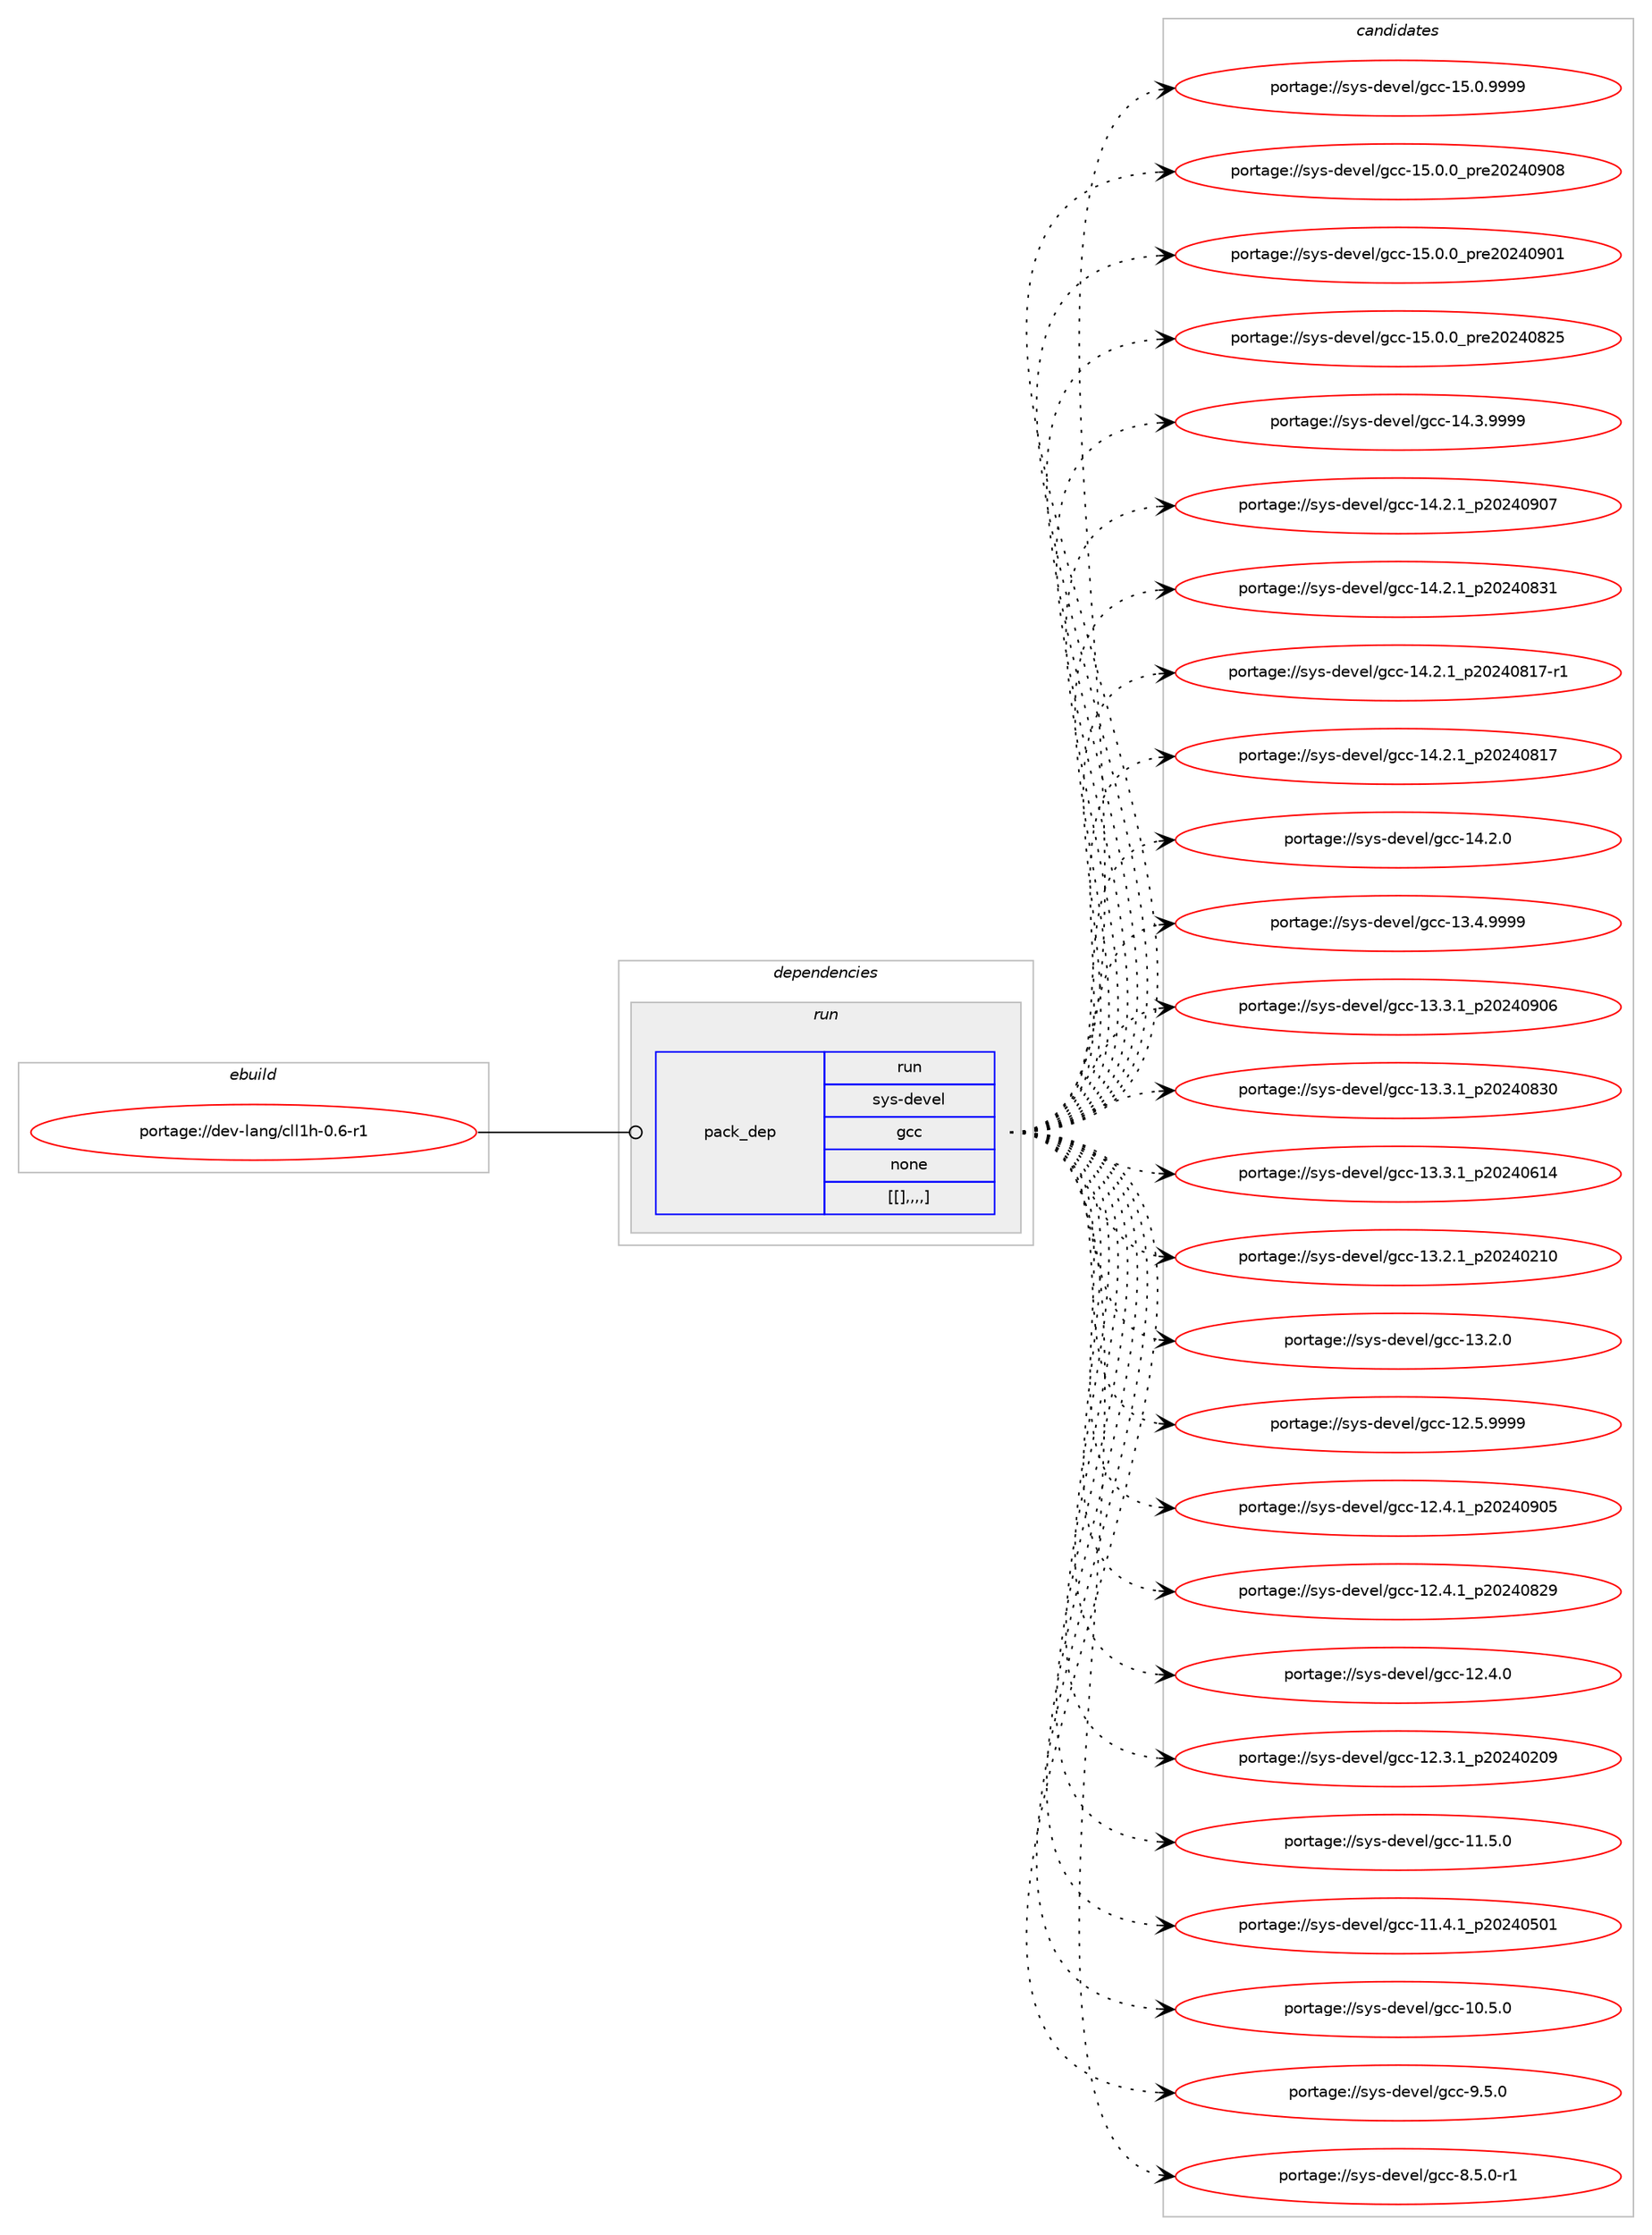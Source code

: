 digraph prolog {

# *************
# Graph options
# *************

newrank=true;
concentrate=true;
compound=true;
graph [rankdir=LR,fontname=Helvetica,fontsize=10,ranksep=1.5];#, ranksep=2.5, nodesep=0.2];
edge  [arrowhead=vee];
node  [fontname=Helvetica,fontsize=10];

# **********
# The ebuild
# **********

subgraph cluster_leftcol {
color=gray;
label=<<i>ebuild</i>>;
id [label="portage://dev-lang/cll1h-0.6-r1", color=red, width=4, href="../dev-lang/cll1h-0.6-r1.svg"];
}

# ****************
# The dependencies
# ****************

subgraph cluster_midcol {
color=gray;
label=<<i>dependencies</i>>;
subgraph cluster_compile {
fillcolor="#eeeeee";
style=filled;
label=<<i>compile</i>>;
}
subgraph cluster_compileandrun {
fillcolor="#eeeeee";
style=filled;
label=<<i>compile and run</i>>;
}
subgraph cluster_run {
fillcolor="#eeeeee";
style=filled;
label=<<i>run</i>>;
subgraph pack74677 {
dependency98896 [label=<<TABLE BORDER="0" CELLBORDER="1" CELLSPACING="0" CELLPADDING="4" WIDTH="220"><TR><TD ROWSPAN="6" CELLPADDING="30">pack_dep</TD></TR><TR><TD WIDTH="110">run</TD></TR><TR><TD>sys-devel</TD></TR><TR><TD>gcc</TD></TR><TR><TD>none</TD></TR><TR><TD>[[],,,,]</TD></TR></TABLE>>, shape=none, color=blue];
}
id:e -> dependency98896:w [weight=20,style="solid",arrowhead="odot"];
}
}

# **************
# The candidates
# **************

subgraph cluster_choices {
rank=same;
color=gray;
label=<<i>candidates</i>>;

subgraph choice74677 {
color=black;
nodesep=1;
choice1151211154510010111810110847103999945495346484657575757 [label="portage://sys-devel/gcc-15.0.9999", color=red, width=4,href="../sys-devel/gcc-15.0.9999.svg"];
choice1151211154510010111810110847103999945495346484648951121141015048505248574856 [label="portage://sys-devel/gcc-15.0.0_pre20240908", color=red, width=4,href="../sys-devel/gcc-15.0.0_pre20240908.svg"];
choice1151211154510010111810110847103999945495346484648951121141015048505248574849 [label="portage://sys-devel/gcc-15.0.0_pre20240901", color=red, width=4,href="../sys-devel/gcc-15.0.0_pre20240901.svg"];
choice1151211154510010111810110847103999945495346484648951121141015048505248565053 [label="portage://sys-devel/gcc-15.0.0_pre20240825", color=red, width=4,href="../sys-devel/gcc-15.0.0_pre20240825.svg"];
choice1151211154510010111810110847103999945495246514657575757 [label="portage://sys-devel/gcc-14.3.9999", color=red, width=4,href="../sys-devel/gcc-14.3.9999.svg"];
choice1151211154510010111810110847103999945495246504649951125048505248574855 [label="portage://sys-devel/gcc-14.2.1_p20240907", color=red, width=4,href="../sys-devel/gcc-14.2.1_p20240907.svg"];
choice1151211154510010111810110847103999945495246504649951125048505248565149 [label="portage://sys-devel/gcc-14.2.1_p20240831", color=red, width=4,href="../sys-devel/gcc-14.2.1_p20240831.svg"];
choice11512111545100101118101108471039999454952465046499511250485052485649554511449 [label="portage://sys-devel/gcc-14.2.1_p20240817-r1", color=red, width=4,href="../sys-devel/gcc-14.2.1_p20240817-r1.svg"];
choice1151211154510010111810110847103999945495246504649951125048505248564955 [label="portage://sys-devel/gcc-14.2.1_p20240817", color=red, width=4,href="../sys-devel/gcc-14.2.1_p20240817.svg"];
choice1151211154510010111810110847103999945495246504648 [label="portage://sys-devel/gcc-14.2.0", color=red, width=4,href="../sys-devel/gcc-14.2.0.svg"];
choice1151211154510010111810110847103999945495146524657575757 [label="portage://sys-devel/gcc-13.4.9999", color=red, width=4,href="../sys-devel/gcc-13.4.9999.svg"];
choice1151211154510010111810110847103999945495146514649951125048505248574854 [label="portage://sys-devel/gcc-13.3.1_p20240906", color=red, width=4,href="../sys-devel/gcc-13.3.1_p20240906.svg"];
choice1151211154510010111810110847103999945495146514649951125048505248565148 [label="portage://sys-devel/gcc-13.3.1_p20240830", color=red, width=4,href="../sys-devel/gcc-13.3.1_p20240830.svg"];
choice1151211154510010111810110847103999945495146514649951125048505248544952 [label="portage://sys-devel/gcc-13.3.1_p20240614", color=red, width=4,href="../sys-devel/gcc-13.3.1_p20240614.svg"];
choice1151211154510010111810110847103999945495146504649951125048505248504948 [label="portage://sys-devel/gcc-13.2.1_p20240210", color=red, width=4,href="../sys-devel/gcc-13.2.1_p20240210.svg"];
choice1151211154510010111810110847103999945495146504648 [label="portage://sys-devel/gcc-13.2.0", color=red, width=4,href="../sys-devel/gcc-13.2.0.svg"];
choice1151211154510010111810110847103999945495046534657575757 [label="portage://sys-devel/gcc-12.5.9999", color=red, width=4,href="../sys-devel/gcc-12.5.9999.svg"];
choice1151211154510010111810110847103999945495046524649951125048505248574853 [label="portage://sys-devel/gcc-12.4.1_p20240905", color=red, width=4,href="../sys-devel/gcc-12.4.1_p20240905.svg"];
choice1151211154510010111810110847103999945495046524649951125048505248565057 [label="portage://sys-devel/gcc-12.4.1_p20240829", color=red, width=4,href="../sys-devel/gcc-12.4.1_p20240829.svg"];
choice1151211154510010111810110847103999945495046524648 [label="portage://sys-devel/gcc-12.4.0", color=red, width=4,href="../sys-devel/gcc-12.4.0.svg"];
choice1151211154510010111810110847103999945495046514649951125048505248504857 [label="portage://sys-devel/gcc-12.3.1_p20240209", color=red, width=4,href="../sys-devel/gcc-12.3.1_p20240209.svg"];
choice1151211154510010111810110847103999945494946534648 [label="portage://sys-devel/gcc-11.5.0", color=red, width=4,href="../sys-devel/gcc-11.5.0.svg"];
choice1151211154510010111810110847103999945494946524649951125048505248534849 [label="portage://sys-devel/gcc-11.4.1_p20240501", color=red, width=4,href="../sys-devel/gcc-11.4.1_p20240501.svg"];
choice1151211154510010111810110847103999945494846534648 [label="portage://sys-devel/gcc-10.5.0", color=red, width=4,href="../sys-devel/gcc-10.5.0.svg"];
choice11512111545100101118101108471039999455746534648 [label="portage://sys-devel/gcc-9.5.0", color=red, width=4,href="../sys-devel/gcc-9.5.0.svg"];
choice115121115451001011181011084710399994556465346484511449 [label="portage://sys-devel/gcc-8.5.0-r1", color=red, width=4,href="../sys-devel/gcc-8.5.0-r1.svg"];
dependency98896:e -> choice1151211154510010111810110847103999945495346484657575757:w [style=dotted,weight="100"];
dependency98896:e -> choice1151211154510010111810110847103999945495346484648951121141015048505248574856:w [style=dotted,weight="100"];
dependency98896:e -> choice1151211154510010111810110847103999945495346484648951121141015048505248574849:w [style=dotted,weight="100"];
dependency98896:e -> choice1151211154510010111810110847103999945495346484648951121141015048505248565053:w [style=dotted,weight="100"];
dependency98896:e -> choice1151211154510010111810110847103999945495246514657575757:w [style=dotted,weight="100"];
dependency98896:e -> choice1151211154510010111810110847103999945495246504649951125048505248574855:w [style=dotted,weight="100"];
dependency98896:e -> choice1151211154510010111810110847103999945495246504649951125048505248565149:w [style=dotted,weight="100"];
dependency98896:e -> choice11512111545100101118101108471039999454952465046499511250485052485649554511449:w [style=dotted,weight="100"];
dependency98896:e -> choice1151211154510010111810110847103999945495246504649951125048505248564955:w [style=dotted,weight="100"];
dependency98896:e -> choice1151211154510010111810110847103999945495246504648:w [style=dotted,weight="100"];
dependency98896:e -> choice1151211154510010111810110847103999945495146524657575757:w [style=dotted,weight="100"];
dependency98896:e -> choice1151211154510010111810110847103999945495146514649951125048505248574854:w [style=dotted,weight="100"];
dependency98896:e -> choice1151211154510010111810110847103999945495146514649951125048505248565148:w [style=dotted,weight="100"];
dependency98896:e -> choice1151211154510010111810110847103999945495146514649951125048505248544952:w [style=dotted,weight="100"];
dependency98896:e -> choice1151211154510010111810110847103999945495146504649951125048505248504948:w [style=dotted,weight="100"];
dependency98896:e -> choice1151211154510010111810110847103999945495146504648:w [style=dotted,weight="100"];
dependency98896:e -> choice1151211154510010111810110847103999945495046534657575757:w [style=dotted,weight="100"];
dependency98896:e -> choice1151211154510010111810110847103999945495046524649951125048505248574853:w [style=dotted,weight="100"];
dependency98896:e -> choice1151211154510010111810110847103999945495046524649951125048505248565057:w [style=dotted,weight="100"];
dependency98896:e -> choice1151211154510010111810110847103999945495046524648:w [style=dotted,weight="100"];
dependency98896:e -> choice1151211154510010111810110847103999945495046514649951125048505248504857:w [style=dotted,weight="100"];
dependency98896:e -> choice1151211154510010111810110847103999945494946534648:w [style=dotted,weight="100"];
dependency98896:e -> choice1151211154510010111810110847103999945494946524649951125048505248534849:w [style=dotted,weight="100"];
dependency98896:e -> choice1151211154510010111810110847103999945494846534648:w [style=dotted,weight="100"];
dependency98896:e -> choice11512111545100101118101108471039999455746534648:w [style=dotted,weight="100"];
dependency98896:e -> choice115121115451001011181011084710399994556465346484511449:w [style=dotted,weight="100"];
}
}

}
